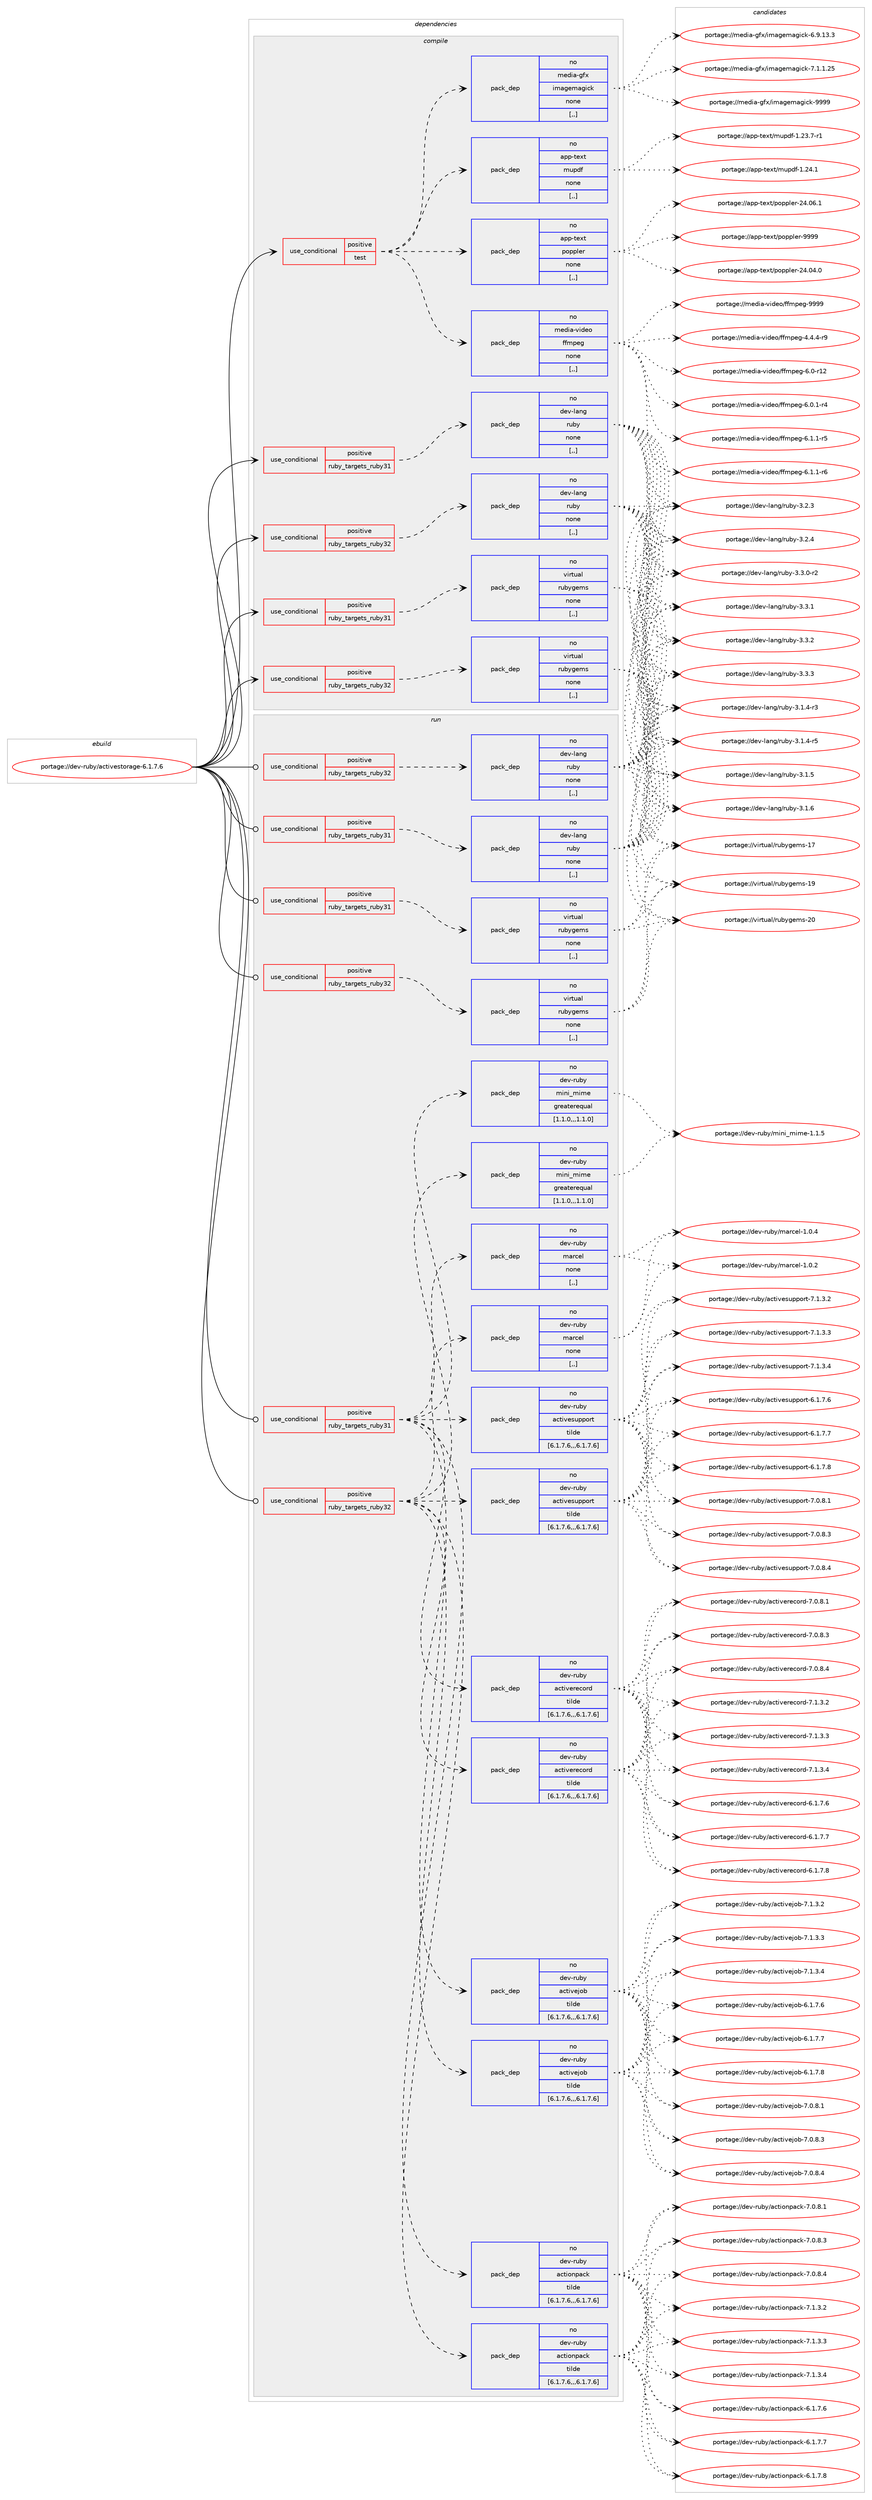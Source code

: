 digraph prolog {

# *************
# Graph options
# *************

newrank=true;
concentrate=true;
compound=true;
graph [rankdir=LR,fontname=Helvetica,fontsize=10,ranksep=1.5];#, ranksep=2.5, nodesep=0.2];
edge  [arrowhead=vee];
node  [fontname=Helvetica,fontsize=10];

# **********
# The ebuild
# **********

subgraph cluster_leftcol {
color=gray;
rank=same;
label=<<i>ebuild</i>>;
id [label="portage://dev-ruby/activestorage-6.1.7.6", color=red, width=4, href="../dev-ruby/activestorage-6.1.7.6.svg"];
}

# ****************
# The dependencies
# ****************

subgraph cluster_midcol {
color=gray;
label=<<i>dependencies</i>>;
subgraph cluster_compile {
fillcolor="#eeeeee";
style=filled;
label=<<i>compile</i>>;
subgraph cond42633 {
dependency171358 [label=<<TABLE BORDER="0" CELLBORDER="1" CELLSPACING="0" CELLPADDING="4"><TR><TD ROWSPAN="3" CELLPADDING="10">use_conditional</TD></TR><TR><TD>positive</TD></TR><TR><TD>ruby_targets_ruby31</TD></TR></TABLE>>, shape=none, color=red];
subgraph pack127477 {
dependency171359 [label=<<TABLE BORDER="0" CELLBORDER="1" CELLSPACING="0" CELLPADDING="4" WIDTH="220"><TR><TD ROWSPAN="6" CELLPADDING="30">pack_dep</TD></TR><TR><TD WIDTH="110">no</TD></TR><TR><TD>dev-lang</TD></TR><TR><TD>ruby</TD></TR><TR><TD>none</TD></TR><TR><TD>[,,]</TD></TR></TABLE>>, shape=none, color=blue];
}
dependency171358:e -> dependency171359:w [weight=20,style="dashed",arrowhead="vee"];
}
id:e -> dependency171358:w [weight=20,style="solid",arrowhead="vee"];
subgraph cond42634 {
dependency171360 [label=<<TABLE BORDER="0" CELLBORDER="1" CELLSPACING="0" CELLPADDING="4"><TR><TD ROWSPAN="3" CELLPADDING="10">use_conditional</TD></TR><TR><TD>positive</TD></TR><TR><TD>ruby_targets_ruby31</TD></TR></TABLE>>, shape=none, color=red];
subgraph pack127478 {
dependency171361 [label=<<TABLE BORDER="0" CELLBORDER="1" CELLSPACING="0" CELLPADDING="4" WIDTH="220"><TR><TD ROWSPAN="6" CELLPADDING="30">pack_dep</TD></TR><TR><TD WIDTH="110">no</TD></TR><TR><TD>virtual</TD></TR><TR><TD>rubygems</TD></TR><TR><TD>none</TD></TR><TR><TD>[,,]</TD></TR></TABLE>>, shape=none, color=blue];
}
dependency171360:e -> dependency171361:w [weight=20,style="dashed",arrowhead="vee"];
}
id:e -> dependency171360:w [weight=20,style="solid",arrowhead="vee"];
subgraph cond42635 {
dependency171362 [label=<<TABLE BORDER="0" CELLBORDER="1" CELLSPACING="0" CELLPADDING="4"><TR><TD ROWSPAN="3" CELLPADDING="10">use_conditional</TD></TR><TR><TD>positive</TD></TR><TR><TD>ruby_targets_ruby32</TD></TR></TABLE>>, shape=none, color=red];
subgraph pack127479 {
dependency171363 [label=<<TABLE BORDER="0" CELLBORDER="1" CELLSPACING="0" CELLPADDING="4" WIDTH="220"><TR><TD ROWSPAN="6" CELLPADDING="30">pack_dep</TD></TR><TR><TD WIDTH="110">no</TD></TR><TR><TD>dev-lang</TD></TR><TR><TD>ruby</TD></TR><TR><TD>none</TD></TR><TR><TD>[,,]</TD></TR></TABLE>>, shape=none, color=blue];
}
dependency171362:e -> dependency171363:w [weight=20,style="dashed",arrowhead="vee"];
}
id:e -> dependency171362:w [weight=20,style="solid",arrowhead="vee"];
subgraph cond42636 {
dependency171364 [label=<<TABLE BORDER="0" CELLBORDER="1" CELLSPACING="0" CELLPADDING="4"><TR><TD ROWSPAN="3" CELLPADDING="10">use_conditional</TD></TR><TR><TD>positive</TD></TR><TR><TD>ruby_targets_ruby32</TD></TR></TABLE>>, shape=none, color=red];
subgraph pack127480 {
dependency171365 [label=<<TABLE BORDER="0" CELLBORDER="1" CELLSPACING="0" CELLPADDING="4" WIDTH="220"><TR><TD ROWSPAN="6" CELLPADDING="30">pack_dep</TD></TR><TR><TD WIDTH="110">no</TD></TR><TR><TD>virtual</TD></TR><TR><TD>rubygems</TD></TR><TR><TD>none</TD></TR><TR><TD>[,,]</TD></TR></TABLE>>, shape=none, color=blue];
}
dependency171364:e -> dependency171365:w [weight=20,style="dashed",arrowhead="vee"];
}
id:e -> dependency171364:w [weight=20,style="solid",arrowhead="vee"];
subgraph cond42637 {
dependency171366 [label=<<TABLE BORDER="0" CELLBORDER="1" CELLSPACING="0" CELLPADDING="4"><TR><TD ROWSPAN="3" CELLPADDING="10">use_conditional</TD></TR><TR><TD>positive</TD></TR><TR><TD>test</TD></TR></TABLE>>, shape=none, color=red];
subgraph pack127481 {
dependency171367 [label=<<TABLE BORDER="0" CELLBORDER="1" CELLSPACING="0" CELLPADDING="4" WIDTH="220"><TR><TD ROWSPAN="6" CELLPADDING="30">pack_dep</TD></TR><TR><TD WIDTH="110">no</TD></TR><TR><TD>app-text</TD></TR><TR><TD>mupdf</TD></TR><TR><TD>none</TD></TR><TR><TD>[,,]</TD></TR></TABLE>>, shape=none, color=blue];
}
dependency171366:e -> dependency171367:w [weight=20,style="dashed",arrowhead="vee"];
subgraph pack127482 {
dependency171368 [label=<<TABLE BORDER="0" CELLBORDER="1" CELLSPACING="0" CELLPADDING="4" WIDTH="220"><TR><TD ROWSPAN="6" CELLPADDING="30">pack_dep</TD></TR><TR><TD WIDTH="110">no</TD></TR><TR><TD>media-gfx</TD></TR><TR><TD>imagemagick</TD></TR><TR><TD>none</TD></TR><TR><TD>[,,]</TD></TR></TABLE>>, shape=none, color=blue];
}
dependency171366:e -> dependency171368:w [weight=20,style="dashed",arrowhead="vee"];
subgraph pack127483 {
dependency171369 [label=<<TABLE BORDER="0" CELLBORDER="1" CELLSPACING="0" CELLPADDING="4" WIDTH="220"><TR><TD ROWSPAN="6" CELLPADDING="30">pack_dep</TD></TR><TR><TD WIDTH="110">no</TD></TR><TR><TD>media-video</TD></TR><TR><TD>ffmpeg</TD></TR><TR><TD>none</TD></TR><TR><TD>[,,]</TD></TR></TABLE>>, shape=none, color=blue];
}
dependency171366:e -> dependency171369:w [weight=20,style="dashed",arrowhead="vee"];
subgraph pack127484 {
dependency171370 [label=<<TABLE BORDER="0" CELLBORDER="1" CELLSPACING="0" CELLPADDING="4" WIDTH="220"><TR><TD ROWSPAN="6" CELLPADDING="30">pack_dep</TD></TR><TR><TD WIDTH="110">no</TD></TR><TR><TD>app-text</TD></TR><TR><TD>poppler</TD></TR><TR><TD>none</TD></TR><TR><TD>[,,]</TD></TR></TABLE>>, shape=none, color=blue];
}
dependency171366:e -> dependency171370:w [weight=20,style="dashed",arrowhead="vee"];
}
id:e -> dependency171366:w [weight=20,style="solid",arrowhead="vee"];
}
subgraph cluster_compileandrun {
fillcolor="#eeeeee";
style=filled;
label=<<i>compile and run</i>>;
}
subgraph cluster_run {
fillcolor="#eeeeee";
style=filled;
label=<<i>run</i>>;
subgraph cond42638 {
dependency171371 [label=<<TABLE BORDER="0" CELLBORDER="1" CELLSPACING="0" CELLPADDING="4"><TR><TD ROWSPAN="3" CELLPADDING="10">use_conditional</TD></TR><TR><TD>positive</TD></TR><TR><TD>ruby_targets_ruby31</TD></TR></TABLE>>, shape=none, color=red];
subgraph pack127485 {
dependency171372 [label=<<TABLE BORDER="0" CELLBORDER="1" CELLSPACING="0" CELLPADDING="4" WIDTH="220"><TR><TD ROWSPAN="6" CELLPADDING="30">pack_dep</TD></TR><TR><TD WIDTH="110">no</TD></TR><TR><TD>dev-lang</TD></TR><TR><TD>ruby</TD></TR><TR><TD>none</TD></TR><TR><TD>[,,]</TD></TR></TABLE>>, shape=none, color=blue];
}
dependency171371:e -> dependency171372:w [weight=20,style="dashed",arrowhead="vee"];
}
id:e -> dependency171371:w [weight=20,style="solid",arrowhead="odot"];
subgraph cond42639 {
dependency171373 [label=<<TABLE BORDER="0" CELLBORDER="1" CELLSPACING="0" CELLPADDING="4"><TR><TD ROWSPAN="3" CELLPADDING="10">use_conditional</TD></TR><TR><TD>positive</TD></TR><TR><TD>ruby_targets_ruby31</TD></TR></TABLE>>, shape=none, color=red];
subgraph pack127486 {
dependency171374 [label=<<TABLE BORDER="0" CELLBORDER="1" CELLSPACING="0" CELLPADDING="4" WIDTH="220"><TR><TD ROWSPAN="6" CELLPADDING="30">pack_dep</TD></TR><TR><TD WIDTH="110">no</TD></TR><TR><TD>dev-ruby</TD></TR><TR><TD>actionpack</TD></TR><TR><TD>tilde</TD></TR><TR><TD>[6.1.7.6,,,6.1.7.6]</TD></TR></TABLE>>, shape=none, color=blue];
}
dependency171373:e -> dependency171374:w [weight=20,style="dashed",arrowhead="vee"];
subgraph pack127487 {
dependency171375 [label=<<TABLE BORDER="0" CELLBORDER="1" CELLSPACING="0" CELLPADDING="4" WIDTH="220"><TR><TD ROWSPAN="6" CELLPADDING="30">pack_dep</TD></TR><TR><TD WIDTH="110">no</TD></TR><TR><TD>dev-ruby</TD></TR><TR><TD>activejob</TD></TR><TR><TD>tilde</TD></TR><TR><TD>[6.1.7.6,,,6.1.7.6]</TD></TR></TABLE>>, shape=none, color=blue];
}
dependency171373:e -> dependency171375:w [weight=20,style="dashed",arrowhead="vee"];
subgraph pack127488 {
dependency171376 [label=<<TABLE BORDER="0" CELLBORDER="1" CELLSPACING="0" CELLPADDING="4" WIDTH="220"><TR><TD ROWSPAN="6" CELLPADDING="30">pack_dep</TD></TR><TR><TD WIDTH="110">no</TD></TR><TR><TD>dev-ruby</TD></TR><TR><TD>activerecord</TD></TR><TR><TD>tilde</TD></TR><TR><TD>[6.1.7.6,,,6.1.7.6]</TD></TR></TABLE>>, shape=none, color=blue];
}
dependency171373:e -> dependency171376:w [weight=20,style="dashed",arrowhead="vee"];
subgraph pack127489 {
dependency171377 [label=<<TABLE BORDER="0" CELLBORDER="1" CELLSPACING="0" CELLPADDING="4" WIDTH="220"><TR><TD ROWSPAN="6" CELLPADDING="30">pack_dep</TD></TR><TR><TD WIDTH="110">no</TD></TR><TR><TD>dev-ruby</TD></TR><TR><TD>activesupport</TD></TR><TR><TD>tilde</TD></TR><TR><TD>[6.1.7.6,,,6.1.7.6]</TD></TR></TABLE>>, shape=none, color=blue];
}
dependency171373:e -> dependency171377:w [weight=20,style="dashed",arrowhead="vee"];
subgraph pack127490 {
dependency171378 [label=<<TABLE BORDER="0" CELLBORDER="1" CELLSPACING="0" CELLPADDING="4" WIDTH="220"><TR><TD ROWSPAN="6" CELLPADDING="30">pack_dep</TD></TR><TR><TD WIDTH="110">no</TD></TR><TR><TD>dev-ruby</TD></TR><TR><TD>marcel</TD></TR><TR><TD>none</TD></TR><TR><TD>[,,]</TD></TR></TABLE>>, shape=none, color=blue];
}
dependency171373:e -> dependency171378:w [weight=20,style="dashed",arrowhead="vee"];
subgraph pack127491 {
dependency171379 [label=<<TABLE BORDER="0" CELLBORDER="1" CELLSPACING="0" CELLPADDING="4" WIDTH="220"><TR><TD ROWSPAN="6" CELLPADDING="30">pack_dep</TD></TR><TR><TD WIDTH="110">no</TD></TR><TR><TD>dev-ruby</TD></TR><TR><TD>mini_mime</TD></TR><TR><TD>greaterequal</TD></TR><TR><TD>[1.1.0,,,1.1.0]</TD></TR></TABLE>>, shape=none, color=blue];
}
dependency171373:e -> dependency171379:w [weight=20,style="dashed",arrowhead="vee"];
}
id:e -> dependency171373:w [weight=20,style="solid",arrowhead="odot"];
subgraph cond42640 {
dependency171380 [label=<<TABLE BORDER="0" CELLBORDER="1" CELLSPACING="0" CELLPADDING="4"><TR><TD ROWSPAN="3" CELLPADDING="10">use_conditional</TD></TR><TR><TD>positive</TD></TR><TR><TD>ruby_targets_ruby31</TD></TR></TABLE>>, shape=none, color=red];
subgraph pack127492 {
dependency171381 [label=<<TABLE BORDER="0" CELLBORDER="1" CELLSPACING="0" CELLPADDING="4" WIDTH="220"><TR><TD ROWSPAN="6" CELLPADDING="30">pack_dep</TD></TR><TR><TD WIDTH="110">no</TD></TR><TR><TD>virtual</TD></TR><TR><TD>rubygems</TD></TR><TR><TD>none</TD></TR><TR><TD>[,,]</TD></TR></TABLE>>, shape=none, color=blue];
}
dependency171380:e -> dependency171381:w [weight=20,style="dashed",arrowhead="vee"];
}
id:e -> dependency171380:w [weight=20,style="solid",arrowhead="odot"];
subgraph cond42641 {
dependency171382 [label=<<TABLE BORDER="0" CELLBORDER="1" CELLSPACING="0" CELLPADDING="4"><TR><TD ROWSPAN="3" CELLPADDING="10">use_conditional</TD></TR><TR><TD>positive</TD></TR><TR><TD>ruby_targets_ruby32</TD></TR></TABLE>>, shape=none, color=red];
subgraph pack127493 {
dependency171383 [label=<<TABLE BORDER="0" CELLBORDER="1" CELLSPACING="0" CELLPADDING="4" WIDTH="220"><TR><TD ROWSPAN="6" CELLPADDING="30">pack_dep</TD></TR><TR><TD WIDTH="110">no</TD></TR><TR><TD>dev-lang</TD></TR><TR><TD>ruby</TD></TR><TR><TD>none</TD></TR><TR><TD>[,,]</TD></TR></TABLE>>, shape=none, color=blue];
}
dependency171382:e -> dependency171383:w [weight=20,style="dashed",arrowhead="vee"];
}
id:e -> dependency171382:w [weight=20,style="solid",arrowhead="odot"];
subgraph cond42642 {
dependency171384 [label=<<TABLE BORDER="0" CELLBORDER="1" CELLSPACING="0" CELLPADDING="4"><TR><TD ROWSPAN="3" CELLPADDING="10">use_conditional</TD></TR><TR><TD>positive</TD></TR><TR><TD>ruby_targets_ruby32</TD></TR></TABLE>>, shape=none, color=red];
subgraph pack127494 {
dependency171385 [label=<<TABLE BORDER="0" CELLBORDER="1" CELLSPACING="0" CELLPADDING="4" WIDTH="220"><TR><TD ROWSPAN="6" CELLPADDING="30">pack_dep</TD></TR><TR><TD WIDTH="110">no</TD></TR><TR><TD>dev-ruby</TD></TR><TR><TD>actionpack</TD></TR><TR><TD>tilde</TD></TR><TR><TD>[6.1.7.6,,,6.1.7.6]</TD></TR></TABLE>>, shape=none, color=blue];
}
dependency171384:e -> dependency171385:w [weight=20,style="dashed",arrowhead="vee"];
subgraph pack127495 {
dependency171386 [label=<<TABLE BORDER="0" CELLBORDER="1" CELLSPACING="0" CELLPADDING="4" WIDTH="220"><TR><TD ROWSPAN="6" CELLPADDING="30">pack_dep</TD></TR><TR><TD WIDTH="110">no</TD></TR><TR><TD>dev-ruby</TD></TR><TR><TD>activejob</TD></TR><TR><TD>tilde</TD></TR><TR><TD>[6.1.7.6,,,6.1.7.6]</TD></TR></TABLE>>, shape=none, color=blue];
}
dependency171384:e -> dependency171386:w [weight=20,style="dashed",arrowhead="vee"];
subgraph pack127496 {
dependency171387 [label=<<TABLE BORDER="0" CELLBORDER="1" CELLSPACING="0" CELLPADDING="4" WIDTH="220"><TR><TD ROWSPAN="6" CELLPADDING="30">pack_dep</TD></TR><TR><TD WIDTH="110">no</TD></TR><TR><TD>dev-ruby</TD></TR><TR><TD>activerecord</TD></TR><TR><TD>tilde</TD></TR><TR><TD>[6.1.7.6,,,6.1.7.6]</TD></TR></TABLE>>, shape=none, color=blue];
}
dependency171384:e -> dependency171387:w [weight=20,style="dashed",arrowhead="vee"];
subgraph pack127497 {
dependency171388 [label=<<TABLE BORDER="0" CELLBORDER="1" CELLSPACING="0" CELLPADDING="4" WIDTH="220"><TR><TD ROWSPAN="6" CELLPADDING="30">pack_dep</TD></TR><TR><TD WIDTH="110">no</TD></TR><TR><TD>dev-ruby</TD></TR><TR><TD>activesupport</TD></TR><TR><TD>tilde</TD></TR><TR><TD>[6.1.7.6,,,6.1.7.6]</TD></TR></TABLE>>, shape=none, color=blue];
}
dependency171384:e -> dependency171388:w [weight=20,style="dashed",arrowhead="vee"];
subgraph pack127498 {
dependency171389 [label=<<TABLE BORDER="0" CELLBORDER="1" CELLSPACING="0" CELLPADDING="4" WIDTH="220"><TR><TD ROWSPAN="6" CELLPADDING="30">pack_dep</TD></TR><TR><TD WIDTH="110">no</TD></TR><TR><TD>dev-ruby</TD></TR><TR><TD>marcel</TD></TR><TR><TD>none</TD></TR><TR><TD>[,,]</TD></TR></TABLE>>, shape=none, color=blue];
}
dependency171384:e -> dependency171389:w [weight=20,style="dashed",arrowhead="vee"];
subgraph pack127499 {
dependency171390 [label=<<TABLE BORDER="0" CELLBORDER="1" CELLSPACING="0" CELLPADDING="4" WIDTH="220"><TR><TD ROWSPAN="6" CELLPADDING="30">pack_dep</TD></TR><TR><TD WIDTH="110">no</TD></TR><TR><TD>dev-ruby</TD></TR><TR><TD>mini_mime</TD></TR><TR><TD>greaterequal</TD></TR><TR><TD>[1.1.0,,,1.1.0]</TD></TR></TABLE>>, shape=none, color=blue];
}
dependency171384:e -> dependency171390:w [weight=20,style="dashed",arrowhead="vee"];
}
id:e -> dependency171384:w [weight=20,style="solid",arrowhead="odot"];
subgraph cond42643 {
dependency171391 [label=<<TABLE BORDER="0" CELLBORDER="1" CELLSPACING="0" CELLPADDING="4"><TR><TD ROWSPAN="3" CELLPADDING="10">use_conditional</TD></TR><TR><TD>positive</TD></TR><TR><TD>ruby_targets_ruby32</TD></TR></TABLE>>, shape=none, color=red];
subgraph pack127500 {
dependency171392 [label=<<TABLE BORDER="0" CELLBORDER="1" CELLSPACING="0" CELLPADDING="4" WIDTH="220"><TR><TD ROWSPAN="6" CELLPADDING="30">pack_dep</TD></TR><TR><TD WIDTH="110">no</TD></TR><TR><TD>virtual</TD></TR><TR><TD>rubygems</TD></TR><TR><TD>none</TD></TR><TR><TD>[,,]</TD></TR></TABLE>>, shape=none, color=blue];
}
dependency171391:e -> dependency171392:w [weight=20,style="dashed",arrowhead="vee"];
}
id:e -> dependency171391:w [weight=20,style="solid",arrowhead="odot"];
}
}

# **************
# The candidates
# **************

subgraph cluster_choices {
rank=same;
color=gray;
label=<<i>candidates</i>>;

subgraph choice127477 {
color=black;
nodesep=1;
choice100101118451089711010347114117981214551464946524511451 [label="portage://dev-lang/ruby-3.1.4-r3", color=red, width=4,href="../dev-lang/ruby-3.1.4-r3.svg"];
choice100101118451089711010347114117981214551464946524511453 [label="portage://dev-lang/ruby-3.1.4-r5", color=red, width=4,href="../dev-lang/ruby-3.1.4-r5.svg"];
choice10010111845108971101034711411798121455146494653 [label="portage://dev-lang/ruby-3.1.5", color=red, width=4,href="../dev-lang/ruby-3.1.5.svg"];
choice10010111845108971101034711411798121455146494654 [label="portage://dev-lang/ruby-3.1.6", color=red, width=4,href="../dev-lang/ruby-3.1.6.svg"];
choice10010111845108971101034711411798121455146504651 [label="portage://dev-lang/ruby-3.2.3", color=red, width=4,href="../dev-lang/ruby-3.2.3.svg"];
choice10010111845108971101034711411798121455146504652 [label="portage://dev-lang/ruby-3.2.4", color=red, width=4,href="../dev-lang/ruby-3.2.4.svg"];
choice100101118451089711010347114117981214551465146484511450 [label="portage://dev-lang/ruby-3.3.0-r2", color=red, width=4,href="../dev-lang/ruby-3.3.0-r2.svg"];
choice10010111845108971101034711411798121455146514649 [label="portage://dev-lang/ruby-3.3.1", color=red, width=4,href="../dev-lang/ruby-3.3.1.svg"];
choice10010111845108971101034711411798121455146514650 [label="portage://dev-lang/ruby-3.3.2", color=red, width=4,href="../dev-lang/ruby-3.3.2.svg"];
choice10010111845108971101034711411798121455146514651 [label="portage://dev-lang/ruby-3.3.3", color=red, width=4,href="../dev-lang/ruby-3.3.3.svg"];
dependency171359:e -> choice100101118451089711010347114117981214551464946524511451:w [style=dotted,weight="100"];
dependency171359:e -> choice100101118451089711010347114117981214551464946524511453:w [style=dotted,weight="100"];
dependency171359:e -> choice10010111845108971101034711411798121455146494653:w [style=dotted,weight="100"];
dependency171359:e -> choice10010111845108971101034711411798121455146494654:w [style=dotted,weight="100"];
dependency171359:e -> choice10010111845108971101034711411798121455146504651:w [style=dotted,weight="100"];
dependency171359:e -> choice10010111845108971101034711411798121455146504652:w [style=dotted,weight="100"];
dependency171359:e -> choice100101118451089711010347114117981214551465146484511450:w [style=dotted,weight="100"];
dependency171359:e -> choice10010111845108971101034711411798121455146514649:w [style=dotted,weight="100"];
dependency171359:e -> choice10010111845108971101034711411798121455146514650:w [style=dotted,weight="100"];
dependency171359:e -> choice10010111845108971101034711411798121455146514651:w [style=dotted,weight="100"];
}
subgraph choice127478 {
color=black;
nodesep=1;
choice118105114116117971084711411798121103101109115454955 [label="portage://virtual/rubygems-17", color=red, width=4,href="../virtual/rubygems-17.svg"];
choice118105114116117971084711411798121103101109115454957 [label="portage://virtual/rubygems-19", color=red, width=4,href="../virtual/rubygems-19.svg"];
choice118105114116117971084711411798121103101109115455048 [label="portage://virtual/rubygems-20", color=red, width=4,href="../virtual/rubygems-20.svg"];
dependency171361:e -> choice118105114116117971084711411798121103101109115454955:w [style=dotted,weight="100"];
dependency171361:e -> choice118105114116117971084711411798121103101109115454957:w [style=dotted,weight="100"];
dependency171361:e -> choice118105114116117971084711411798121103101109115455048:w [style=dotted,weight="100"];
}
subgraph choice127479 {
color=black;
nodesep=1;
choice100101118451089711010347114117981214551464946524511451 [label="portage://dev-lang/ruby-3.1.4-r3", color=red, width=4,href="../dev-lang/ruby-3.1.4-r3.svg"];
choice100101118451089711010347114117981214551464946524511453 [label="portage://dev-lang/ruby-3.1.4-r5", color=red, width=4,href="../dev-lang/ruby-3.1.4-r5.svg"];
choice10010111845108971101034711411798121455146494653 [label="portage://dev-lang/ruby-3.1.5", color=red, width=4,href="../dev-lang/ruby-3.1.5.svg"];
choice10010111845108971101034711411798121455146494654 [label="portage://dev-lang/ruby-3.1.6", color=red, width=4,href="../dev-lang/ruby-3.1.6.svg"];
choice10010111845108971101034711411798121455146504651 [label="portage://dev-lang/ruby-3.2.3", color=red, width=4,href="../dev-lang/ruby-3.2.3.svg"];
choice10010111845108971101034711411798121455146504652 [label="portage://dev-lang/ruby-3.2.4", color=red, width=4,href="../dev-lang/ruby-3.2.4.svg"];
choice100101118451089711010347114117981214551465146484511450 [label="portage://dev-lang/ruby-3.3.0-r2", color=red, width=4,href="../dev-lang/ruby-3.3.0-r2.svg"];
choice10010111845108971101034711411798121455146514649 [label="portage://dev-lang/ruby-3.3.1", color=red, width=4,href="../dev-lang/ruby-3.3.1.svg"];
choice10010111845108971101034711411798121455146514650 [label="portage://dev-lang/ruby-3.3.2", color=red, width=4,href="../dev-lang/ruby-3.3.2.svg"];
choice10010111845108971101034711411798121455146514651 [label="portage://dev-lang/ruby-3.3.3", color=red, width=4,href="../dev-lang/ruby-3.3.3.svg"];
dependency171363:e -> choice100101118451089711010347114117981214551464946524511451:w [style=dotted,weight="100"];
dependency171363:e -> choice100101118451089711010347114117981214551464946524511453:w [style=dotted,weight="100"];
dependency171363:e -> choice10010111845108971101034711411798121455146494653:w [style=dotted,weight="100"];
dependency171363:e -> choice10010111845108971101034711411798121455146494654:w [style=dotted,weight="100"];
dependency171363:e -> choice10010111845108971101034711411798121455146504651:w [style=dotted,weight="100"];
dependency171363:e -> choice10010111845108971101034711411798121455146504652:w [style=dotted,weight="100"];
dependency171363:e -> choice100101118451089711010347114117981214551465146484511450:w [style=dotted,weight="100"];
dependency171363:e -> choice10010111845108971101034711411798121455146514649:w [style=dotted,weight="100"];
dependency171363:e -> choice10010111845108971101034711411798121455146514650:w [style=dotted,weight="100"];
dependency171363:e -> choice10010111845108971101034711411798121455146514651:w [style=dotted,weight="100"];
}
subgraph choice127480 {
color=black;
nodesep=1;
choice118105114116117971084711411798121103101109115454955 [label="portage://virtual/rubygems-17", color=red, width=4,href="../virtual/rubygems-17.svg"];
choice118105114116117971084711411798121103101109115454957 [label="portage://virtual/rubygems-19", color=red, width=4,href="../virtual/rubygems-19.svg"];
choice118105114116117971084711411798121103101109115455048 [label="portage://virtual/rubygems-20", color=red, width=4,href="../virtual/rubygems-20.svg"];
dependency171365:e -> choice118105114116117971084711411798121103101109115454955:w [style=dotted,weight="100"];
dependency171365:e -> choice118105114116117971084711411798121103101109115454957:w [style=dotted,weight="100"];
dependency171365:e -> choice118105114116117971084711411798121103101109115455048:w [style=dotted,weight="100"];
}
subgraph choice127481 {
color=black;
nodesep=1;
choice971121124511610112011647109117112100102454946505146554511449 [label="portage://app-text/mupdf-1.23.7-r1", color=red, width=4,href="../app-text/mupdf-1.23.7-r1.svg"];
choice97112112451161011201164710911711210010245494650524649 [label="portage://app-text/mupdf-1.24.1", color=red, width=4,href="../app-text/mupdf-1.24.1.svg"];
dependency171367:e -> choice971121124511610112011647109117112100102454946505146554511449:w [style=dotted,weight="100"];
dependency171367:e -> choice97112112451161011201164710911711210010245494650524649:w [style=dotted,weight="100"];
}
subgraph choice127482 {
color=black;
nodesep=1;
choice109101100105974510310212047105109971031011099710310599107455446574649514651 [label="portage://media-gfx/imagemagick-6.9.13.3", color=red, width=4,href="../media-gfx/imagemagick-6.9.13.3.svg"];
choice109101100105974510310212047105109971031011099710310599107455546494649465053 [label="portage://media-gfx/imagemagick-7.1.1.25", color=red, width=4,href="../media-gfx/imagemagick-7.1.1.25.svg"];
choice1091011001059745103102120471051099710310110997103105991074557575757 [label="portage://media-gfx/imagemagick-9999", color=red, width=4,href="../media-gfx/imagemagick-9999.svg"];
dependency171368:e -> choice109101100105974510310212047105109971031011099710310599107455446574649514651:w [style=dotted,weight="100"];
dependency171368:e -> choice109101100105974510310212047105109971031011099710310599107455546494649465053:w [style=dotted,weight="100"];
dependency171368:e -> choice1091011001059745103102120471051099710310110997103105991074557575757:w [style=dotted,weight="100"];
}
subgraph choice127483 {
color=black;
nodesep=1;
choice1091011001059745118105100101111471021021091121011034552465246524511457 [label="portage://media-video/ffmpeg-4.4.4-r9", color=red, width=4,href="../media-video/ffmpeg-4.4.4-r9.svg"];
choice10910110010597451181051001011114710210210911210110345544648451144950 [label="portage://media-video/ffmpeg-6.0-r12", color=red, width=4,href="../media-video/ffmpeg-6.0-r12.svg"];
choice1091011001059745118105100101111471021021091121011034554464846494511452 [label="portage://media-video/ffmpeg-6.0.1-r4", color=red, width=4,href="../media-video/ffmpeg-6.0.1-r4.svg"];
choice1091011001059745118105100101111471021021091121011034554464946494511453 [label="portage://media-video/ffmpeg-6.1.1-r5", color=red, width=4,href="../media-video/ffmpeg-6.1.1-r5.svg"];
choice1091011001059745118105100101111471021021091121011034554464946494511454 [label="portage://media-video/ffmpeg-6.1.1-r6", color=red, width=4,href="../media-video/ffmpeg-6.1.1-r6.svg"];
choice1091011001059745118105100101111471021021091121011034557575757 [label="portage://media-video/ffmpeg-9999", color=red, width=4,href="../media-video/ffmpeg-9999.svg"];
dependency171369:e -> choice1091011001059745118105100101111471021021091121011034552465246524511457:w [style=dotted,weight="100"];
dependency171369:e -> choice10910110010597451181051001011114710210210911210110345544648451144950:w [style=dotted,weight="100"];
dependency171369:e -> choice1091011001059745118105100101111471021021091121011034554464846494511452:w [style=dotted,weight="100"];
dependency171369:e -> choice1091011001059745118105100101111471021021091121011034554464946494511453:w [style=dotted,weight="100"];
dependency171369:e -> choice1091011001059745118105100101111471021021091121011034554464946494511454:w [style=dotted,weight="100"];
dependency171369:e -> choice1091011001059745118105100101111471021021091121011034557575757:w [style=dotted,weight="100"];
}
subgraph choice127484 {
color=black;
nodesep=1;
choice9711211245116101120116471121111121121081011144550524648524648 [label="portage://app-text/poppler-24.04.0", color=red, width=4,href="../app-text/poppler-24.04.0.svg"];
choice9711211245116101120116471121111121121081011144550524648544649 [label="portage://app-text/poppler-24.06.1", color=red, width=4,href="../app-text/poppler-24.06.1.svg"];
choice9711211245116101120116471121111121121081011144557575757 [label="portage://app-text/poppler-9999", color=red, width=4,href="../app-text/poppler-9999.svg"];
dependency171370:e -> choice9711211245116101120116471121111121121081011144550524648524648:w [style=dotted,weight="100"];
dependency171370:e -> choice9711211245116101120116471121111121121081011144550524648544649:w [style=dotted,weight="100"];
dependency171370:e -> choice9711211245116101120116471121111121121081011144557575757:w [style=dotted,weight="100"];
}
subgraph choice127485 {
color=black;
nodesep=1;
choice100101118451089711010347114117981214551464946524511451 [label="portage://dev-lang/ruby-3.1.4-r3", color=red, width=4,href="../dev-lang/ruby-3.1.4-r3.svg"];
choice100101118451089711010347114117981214551464946524511453 [label="portage://dev-lang/ruby-3.1.4-r5", color=red, width=4,href="../dev-lang/ruby-3.1.4-r5.svg"];
choice10010111845108971101034711411798121455146494653 [label="portage://dev-lang/ruby-3.1.5", color=red, width=4,href="../dev-lang/ruby-3.1.5.svg"];
choice10010111845108971101034711411798121455146494654 [label="portage://dev-lang/ruby-3.1.6", color=red, width=4,href="../dev-lang/ruby-3.1.6.svg"];
choice10010111845108971101034711411798121455146504651 [label="portage://dev-lang/ruby-3.2.3", color=red, width=4,href="../dev-lang/ruby-3.2.3.svg"];
choice10010111845108971101034711411798121455146504652 [label="portage://dev-lang/ruby-3.2.4", color=red, width=4,href="../dev-lang/ruby-3.2.4.svg"];
choice100101118451089711010347114117981214551465146484511450 [label="portage://dev-lang/ruby-3.3.0-r2", color=red, width=4,href="../dev-lang/ruby-3.3.0-r2.svg"];
choice10010111845108971101034711411798121455146514649 [label="portage://dev-lang/ruby-3.3.1", color=red, width=4,href="../dev-lang/ruby-3.3.1.svg"];
choice10010111845108971101034711411798121455146514650 [label="portage://dev-lang/ruby-3.3.2", color=red, width=4,href="../dev-lang/ruby-3.3.2.svg"];
choice10010111845108971101034711411798121455146514651 [label="portage://dev-lang/ruby-3.3.3", color=red, width=4,href="../dev-lang/ruby-3.3.3.svg"];
dependency171372:e -> choice100101118451089711010347114117981214551464946524511451:w [style=dotted,weight="100"];
dependency171372:e -> choice100101118451089711010347114117981214551464946524511453:w [style=dotted,weight="100"];
dependency171372:e -> choice10010111845108971101034711411798121455146494653:w [style=dotted,weight="100"];
dependency171372:e -> choice10010111845108971101034711411798121455146494654:w [style=dotted,weight="100"];
dependency171372:e -> choice10010111845108971101034711411798121455146504651:w [style=dotted,weight="100"];
dependency171372:e -> choice10010111845108971101034711411798121455146504652:w [style=dotted,weight="100"];
dependency171372:e -> choice100101118451089711010347114117981214551465146484511450:w [style=dotted,weight="100"];
dependency171372:e -> choice10010111845108971101034711411798121455146514649:w [style=dotted,weight="100"];
dependency171372:e -> choice10010111845108971101034711411798121455146514650:w [style=dotted,weight="100"];
dependency171372:e -> choice10010111845108971101034711411798121455146514651:w [style=dotted,weight="100"];
}
subgraph choice127486 {
color=black;
nodesep=1;
choice100101118451141179812147979911610511111011297991074554464946554654 [label="portage://dev-ruby/actionpack-6.1.7.6", color=red, width=4,href="../dev-ruby/actionpack-6.1.7.6.svg"];
choice100101118451141179812147979911610511111011297991074554464946554655 [label="portage://dev-ruby/actionpack-6.1.7.7", color=red, width=4,href="../dev-ruby/actionpack-6.1.7.7.svg"];
choice100101118451141179812147979911610511111011297991074554464946554656 [label="portage://dev-ruby/actionpack-6.1.7.8", color=red, width=4,href="../dev-ruby/actionpack-6.1.7.8.svg"];
choice100101118451141179812147979911610511111011297991074555464846564649 [label="portage://dev-ruby/actionpack-7.0.8.1", color=red, width=4,href="../dev-ruby/actionpack-7.0.8.1.svg"];
choice100101118451141179812147979911610511111011297991074555464846564651 [label="portage://dev-ruby/actionpack-7.0.8.3", color=red, width=4,href="../dev-ruby/actionpack-7.0.8.3.svg"];
choice100101118451141179812147979911610511111011297991074555464846564652 [label="portage://dev-ruby/actionpack-7.0.8.4", color=red, width=4,href="../dev-ruby/actionpack-7.0.8.4.svg"];
choice100101118451141179812147979911610511111011297991074555464946514650 [label="portage://dev-ruby/actionpack-7.1.3.2", color=red, width=4,href="../dev-ruby/actionpack-7.1.3.2.svg"];
choice100101118451141179812147979911610511111011297991074555464946514651 [label="portage://dev-ruby/actionpack-7.1.3.3", color=red, width=4,href="../dev-ruby/actionpack-7.1.3.3.svg"];
choice100101118451141179812147979911610511111011297991074555464946514652 [label="portage://dev-ruby/actionpack-7.1.3.4", color=red, width=4,href="../dev-ruby/actionpack-7.1.3.4.svg"];
dependency171374:e -> choice100101118451141179812147979911610511111011297991074554464946554654:w [style=dotted,weight="100"];
dependency171374:e -> choice100101118451141179812147979911610511111011297991074554464946554655:w [style=dotted,weight="100"];
dependency171374:e -> choice100101118451141179812147979911610511111011297991074554464946554656:w [style=dotted,weight="100"];
dependency171374:e -> choice100101118451141179812147979911610511111011297991074555464846564649:w [style=dotted,weight="100"];
dependency171374:e -> choice100101118451141179812147979911610511111011297991074555464846564651:w [style=dotted,weight="100"];
dependency171374:e -> choice100101118451141179812147979911610511111011297991074555464846564652:w [style=dotted,weight="100"];
dependency171374:e -> choice100101118451141179812147979911610511111011297991074555464946514650:w [style=dotted,weight="100"];
dependency171374:e -> choice100101118451141179812147979911610511111011297991074555464946514651:w [style=dotted,weight="100"];
dependency171374:e -> choice100101118451141179812147979911610511111011297991074555464946514652:w [style=dotted,weight="100"];
}
subgraph choice127487 {
color=black;
nodesep=1;
choice1001011184511411798121479799116105118101106111984554464946554654 [label="portage://dev-ruby/activejob-6.1.7.6", color=red, width=4,href="../dev-ruby/activejob-6.1.7.6.svg"];
choice1001011184511411798121479799116105118101106111984554464946554655 [label="portage://dev-ruby/activejob-6.1.7.7", color=red, width=4,href="../dev-ruby/activejob-6.1.7.7.svg"];
choice1001011184511411798121479799116105118101106111984554464946554656 [label="portage://dev-ruby/activejob-6.1.7.8", color=red, width=4,href="../dev-ruby/activejob-6.1.7.8.svg"];
choice1001011184511411798121479799116105118101106111984555464846564649 [label="portage://dev-ruby/activejob-7.0.8.1", color=red, width=4,href="../dev-ruby/activejob-7.0.8.1.svg"];
choice1001011184511411798121479799116105118101106111984555464846564651 [label="portage://dev-ruby/activejob-7.0.8.3", color=red, width=4,href="../dev-ruby/activejob-7.0.8.3.svg"];
choice1001011184511411798121479799116105118101106111984555464846564652 [label="portage://dev-ruby/activejob-7.0.8.4", color=red, width=4,href="../dev-ruby/activejob-7.0.8.4.svg"];
choice1001011184511411798121479799116105118101106111984555464946514650 [label="portage://dev-ruby/activejob-7.1.3.2", color=red, width=4,href="../dev-ruby/activejob-7.1.3.2.svg"];
choice1001011184511411798121479799116105118101106111984555464946514651 [label="portage://dev-ruby/activejob-7.1.3.3", color=red, width=4,href="../dev-ruby/activejob-7.1.3.3.svg"];
choice1001011184511411798121479799116105118101106111984555464946514652 [label="portage://dev-ruby/activejob-7.1.3.4", color=red, width=4,href="../dev-ruby/activejob-7.1.3.4.svg"];
dependency171375:e -> choice1001011184511411798121479799116105118101106111984554464946554654:w [style=dotted,weight="100"];
dependency171375:e -> choice1001011184511411798121479799116105118101106111984554464946554655:w [style=dotted,weight="100"];
dependency171375:e -> choice1001011184511411798121479799116105118101106111984554464946554656:w [style=dotted,weight="100"];
dependency171375:e -> choice1001011184511411798121479799116105118101106111984555464846564649:w [style=dotted,weight="100"];
dependency171375:e -> choice1001011184511411798121479799116105118101106111984555464846564651:w [style=dotted,weight="100"];
dependency171375:e -> choice1001011184511411798121479799116105118101106111984555464846564652:w [style=dotted,weight="100"];
dependency171375:e -> choice1001011184511411798121479799116105118101106111984555464946514650:w [style=dotted,weight="100"];
dependency171375:e -> choice1001011184511411798121479799116105118101106111984555464946514651:w [style=dotted,weight="100"];
dependency171375:e -> choice1001011184511411798121479799116105118101106111984555464946514652:w [style=dotted,weight="100"];
}
subgraph choice127488 {
color=black;
nodesep=1;
choice1001011184511411798121479799116105118101114101991111141004554464946554654 [label="portage://dev-ruby/activerecord-6.1.7.6", color=red, width=4,href="../dev-ruby/activerecord-6.1.7.6.svg"];
choice1001011184511411798121479799116105118101114101991111141004554464946554655 [label="portage://dev-ruby/activerecord-6.1.7.7", color=red, width=4,href="../dev-ruby/activerecord-6.1.7.7.svg"];
choice1001011184511411798121479799116105118101114101991111141004554464946554656 [label="portage://dev-ruby/activerecord-6.1.7.8", color=red, width=4,href="../dev-ruby/activerecord-6.1.7.8.svg"];
choice1001011184511411798121479799116105118101114101991111141004555464846564649 [label="portage://dev-ruby/activerecord-7.0.8.1", color=red, width=4,href="../dev-ruby/activerecord-7.0.8.1.svg"];
choice1001011184511411798121479799116105118101114101991111141004555464846564651 [label="portage://dev-ruby/activerecord-7.0.8.3", color=red, width=4,href="../dev-ruby/activerecord-7.0.8.3.svg"];
choice1001011184511411798121479799116105118101114101991111141004555464846564652 [label="portage://dev-ruby/activerecord-7.0.8.4", color=red, width=4,href="../dev-ruby/activerecord-7.0.8.4.svg"];
choice1001011184511411798121479799116105118101114101991111141004555464946514650 [label="portage://dev-ruby/activerecord-7.1.3.2", color=red, width=4,href="../dev-ruby/activerecord-7.1.3.2.svg"];
choice1001011184511411798121479799116105118101114101991111141004555464946514651 [label="portage://dev-ruby/activerecord-7.1.3.3", color=red, width=4,href="../dev-ruby/activerecord-7.1.3.3.svg"];
choice1001011184511411798121479799116105118101114101991111141004555464946514652 [label="portage://dev-ruby/activerecord-7.1.3.4", color=red, width=4,href="../dev-ruby/activerecord-7.1.3.4.svg"];
dependency171376:e -> choice1001011184511411798121479799116105118101114101991111141004554464946554654:w [style=dotted,weight="100"];
dependency171376:e -> choice1001011184511411798121479799116105118101114101991111141004554464946554655:w [style=dotted,weight="100"];
dependency171376:e -> choice1001011184511411798121479799116105118101114101991111141004554464946554656:w [style=dotted,weight="100"];
dependency171376:e -> choice1001011184511411798121479799116105118101114101991111141004555464846564649:w [style=dotted,weight="100"];
dependency171376:e -> choice1001011184511411798121479799116105118101114101991111141004555464846564651:w [style=dotted,weight="100"];
dependency171376:e -> choice1001011184511411798121479799116105118101114101991111141004555464846564652:w [style=dotted,weight="100"];
dependency171376:e -> choice1001011184511411798121479799116105118101114101991111141004555464946514650:w [style=dotted,weight="100"];
dependency171376:e -> choice1001011184511411798121479799116105118101114101991111141004555464946514651:w [style=dotted,weight="100"];
dependency171376:e -> choice1001011184511411798121479799116105118101114101991111141004555464946514652:w [style=dotted,weight="100"];
}
subgraph choice127489 {
color=black;
nodesep=1;
choice10010111845114117981214797991161051181011151171121121111141164554464946554654 [label="portage://dev-ruby/activesupport-6.1.7.6", color=red, width=4,href="../dev-ruby/activesupport-6.1.7.6.svg"];
choice10010111845114117981214797991161051181011151171121121111141164554464946554655 [label="portage://dev-ruby/activesupport-6.1.7.7", color=red, width=4,href="../dev-ruby/activesupport-6.1.7.7.svg"];
choice10010111845114117981214797991161051181011151171121121111141164554464946554656 [label="portage://dev-ruby/activesupport-6.1.7.8", color=red, width=4,href="../dev-ruby/activesupport-6.1.7.8.svg"];
choice10010111845114117981214797991161051181011151171121121111141164555464846564649 [label="portage://dev-ruby/activesupport-7.0.8.1", color=red, width=4,href="../dev-ruby/activesupport-7.0.8.1.svg"];
choice10010111845114117981214797991161051181011151171121121111141164555464846564651 [label="portage://dev-ruby/activesupport-7.0.8.3", color=red, width=4,href="../dev-ruby/activesupport-7.0.8.3.svg"];
choice10010111845114117981214797991161051181011151171121121111141164555464846564652 [label="portage://dev-ruby/activesupport-7.0.8.4", color=red, width=4,href="../dev-ruby/activesupport-7.0.8.4.svg"];
choice10010111845114117981214797991161051181011151171121121111141164555464946514650 [label="portage://dev-ruby/activesupport-7.1.3.2", color=red, width=4,href="../dev-ruby/activesupport-7.1.3.2.svg"];
choice10010111845114117981214797991161051181011151171121121111141164555464946514651 [label="portage://dev-ruby/activesupport-7.1.3.3", color=red, width=4,href="../dev-ruby/activesupport-7.1.3.3.svg"];
choice10010111845114117981214797991161051181011151171121121111141164555464946514652 [label="portage://dev-ruby/activesupport-7.1.3.4", color=red, width=4,href="../dev-ruby/activesupport-7.1.3.4.svg"];
dependency171377:e -> choice10010111845114117981214797991161051181011151171121121111141164554464946554654:w [style=dotted,weight="100"];
dependency171377:e -> choice10010111845114117981214797991161051181011151171121121111141164554464946554655:w [style=dotted,weight="100"];
dependency171377:e -> choice10010111845114117981214797991161051181011151171121121111141164554464946554656:w [style=dotted,weight="100"];
dependency171377:e -> choice10010111845114117981214797991161051181011151171121121111141164555464846564649:w [style=dotted,weight="100"];
dependency171377:e -> choice10010111845114117981214797991161051181011151171121121111141164555464846564651:w [style=dotted,weight="100"];
dependency171377:e -> choice10010111845114117981214797991161051181011151171121121111141164555464846564652:w [style=dotted,weight="100"];
dependency171377:e -> choice10010111845114117981214797991161051181011151171121121111141164555464946514650:w [style=dotted,weight="100"];
dependency171377:e -> choice10010111845114117981214797991161051181011151171121121111141164555464946514651:w [style=dotted,weight="100"];
dependency171377:e -> choice10010111845114117981214797991161051181011151171121121111141164555464946514652:w [style=dotted,weight="100"];
}
subgraph choice127490 {
color=black;
nodesep=1;
choice1001011184511411798121471099711499101108454946484650 [label="portage://dev-ruby/marcel-1.0.2", color=red, width=4,href="../dev-ruby/marcel-1.0.2.svg"];
choice1001011184511411798121471099711499101108454946484652 [label="portage://dev-ruby/marcel-1.0.4", color=red, width=4,href="../dev-ruby/marcel-1.0.4.svg"];
dependency171378:e -> choice1001011184511411798121471099711499101108454946484650:w [style=dotted,weight="100"];
dependency171378:e -> choice1001011184511411798121471099711499101108454946484652:w [style=dotted,weight="100"];
}
subgraph choice127491 {
color=black;
nodesep=1;
choice10010111845114117981214710910511010595109105109101454946494653 [label="portage://dev-ruby/mini_mime-1.1.5", color=red, width=4,href="../dev-ruby/mini_mime-1.1.5.svg"];
dependency171379:e -> choice10010111845114117981214710910511010595109105109101454946494653:w [style=dotted,weight="100"];
}
subgraph choice127492 {
color=black;
nodesep=1;
choice118105114116117971084711411798121103101109115454955 [label="portage://virtual/rubygems-17", color=red, width=4,href="../virtual/rubygems-17.svg"];
choice118105114116117971084711411798121103101109115454957 [label="portage://virtual/rubygems-19", color=red, width=4,href="../virtual/rubygems-19.svg"];
choice118105114116117971084711411798121103101109115455048 [label="portage://virtual/rubygems-20", color=red, width=4,href="../virtual/rubygems-20.svg"];
dependency171381:e -> choice118105114116117971084711411798121103101109115454955:w [style=dotted,weight="100"];
dependency171381:e -> choice118105114116117971084711411798121103101109115454957:w [style=dotted,weight="100"];
dependency171381:e -> choice118105114116117971084711411798121103101109115455048:w [style=dotted,weight="100"];
}
subgraph choice127493 {
color=black;
nodesep=1;
choice100101118451089711010347114117981214551464946524511451 [label="portage://dev-lang/ruby-3.1.4-r3", color=red, width=4,href="../dev-lang/ruby-3.1.4-r3.svg"];
choice100101118451089711010347114117981214551464946524511453 [label="portage://dev-lang/ruby-3.1.4-r5", color=red, width=4,href="../dev-lang/ruby-3.1.4-r5.svg"];
choice10010111845108971101034711411798121455146494653 [label="portage://dev-lang/ruby-3.1.5", color=red, width=4,href="../dev-lang/ruby-3.1.5.svg"];
choice10010111845108971101034711411798121455146494654 [label="portage://dev-lang/ruby-3.1.6", color=red, width=4,href="../dev-lang/ruby-3.1.6.svg"];
choice10010111845108971101034711411798121455146504651 [label="portage://dev-lang/ruby-3.2.3", color=red, width=4,href="../dev-lang/ruby-3.2.3.svg"];
choice10010111845108971101034711411798121455146504652 [label="portage://dev-lang/ruby-3.2.4", color=red, width=4,href="../dev-lang/ruby-3.2.4.svg"];
choice100101118451089711010347114117981214551465146484511450 [label="portage://dev-lang/ruby-3.3.0-r2", color=red, width=4,href="../dev-lang/ruby-3.3.0-r2.svg"];
choice10010111845108971101034711411798121455146514649 [label="portage://dev-lang/ruby-3.3.1", color=red, width=4,href="../dev-lang/ruby-3.3.1.svg"];
choice10010111845108971101034711411798121455146514650 [label="portage://dev-lang/ruby-3.3.2", color=red, width=4,href="../dev-lang/ruby-3.3.2.svg"];
choice10010111845108971101034711411798121455146514651 [label="portage://dev-lang/ruby-3.3.3", color=red, width=4,href="../dev-lang/ruby-3.3.3.svg"];
dependency171383:e -> choice100101118451089711010347114117981214551464946524511451:w [style=dotted,weight="100"];
dependency171383:e -> choice100101118451089711010347114117981214551464946524511453:w [style=dotted,weight="100"];
dependency171383:e -> choice10010111845108971101034711411798121455146494653:w [style=dotted,weight="100"];
dependency171383:e -> choice10010111845108971101034711411798121455146494654:w [style=dotted,weight="100"];
dependency171383:e -> choice10010111845108971101034711411798121455146504651:w [style=dotted,weight="100"];
dependency171383:e -> choice10010111845108971101034711411798121455146504652:w [style=dotted,weight="100"];
dependency171383:e -> choice100101118451089711010347114117981214551465146484511450:w [style=dotted,weight="100"];
dependency171383:e -> choice10010111845108971101034711411798121455146514649:w [style=dotted,weight="100"];
dependency171383:e -> choice10010111845108971101034711411798121455146514650:w [style=dotted,weight="100"];
dependency171383:e -> choice10010111845108971101034711411798121455146514651:w [style=dotted,weight="100"];
}
subgraph choice127494 {
color=black;
nodesep=1;
choice100101118451141179812147979911610511111011297991074554464946554654 [label="portage://dev-ruby/actionpack-6.1.7.6", color=red, width=4,href="../dev-ruby/actionpack-6.1.7.6.svg"];
choice100101118451141179812147979911610511111011297991074554464946554655 [label="portage://dev-ruby/actionpack-6.1.7.7", color=red, width=4,href="../dev-ruby/actionpack-6.1.7.7.svg"];
choice100101118451141179812147979911610511111011297991074554464946554656 [label="portage://dev-ruby/actionpack-6.1.7.8", color=red, width=4,href="../dev-ruby/actionpack-6.1.7.8.svg"];
choice100101118451141179812147979911610511111011297991074555464846564649 [label="portage://dev-ruby/actionpack-7.0.8.1", color=red, width=4,href="../dev-ruby/actionpack-7.0.8.1.svg"];
choice100101118451141179812147979911610511111011297991074555464846564651 [label="portage://dev-ruby/actionpack-7.0.8.3", color=red, width=4,href="../dev-ruby/actionpack-7.0.8.3.svg"];
choice100101118451141179812147979911610511111011297991074555464846564652 [label="portage://dev-ruby/actionpack-7.0.8.4", color=red, width=4,href="../dev-ruby/actionpack-7.0.8.4.svg"];
choice100101118451141179812147979911610511111011297991074555464946514650 [label="portage://dev-ruby/actionpack-7.1.3.2", color=red, width=4,href="../dev-ruby/actionpack-7.1.3.2.svg"];
choice100101118451141179812147979911610511111011297991074555464946514651 [label="portage://dev-ruby/actionpack-7.1.3.3", color=red, width=4,href="../dev-ruby/actionpack-7.1.3.3.svg"];
choice100101118451141179812147979911610511111011297991074555464946514652 [label="portage://dev-ruby/actionpack-7.1.3.4", color=red, width=4,href="../dev-ruby/actionpack-7.1.3.4.svg"];
dependency171385:e -> choice100101118451141179812147979911610511111011297991074554464946554654:w [style=dotted,weight="100"];
dependency171385:e -> choice100101118451141179812147979911610511111011297991074554464946554655:w [style=dotted,weight="100"];
dependency171385:e -> choice100101118451141179812147979911610511111011297991074554464946554656:w [style=dotted,weight="100"];
dependency171385:e -> choice100101118451141179812147979911610511111011297991074555464846564649:w [style=dotted,weight="100"];
dependency171385:e -> choice100101118451141179812147979911610511111011297991074555464846564651:w [style=dotted,weight="100"];
dependency171385:e -> choice100101118451141179812147979911610511111011297991074555464846564652:w [style=dotted,weight="100"];
dependency171385:e -> choice100101118451141179812147979911610511111011297991074555464946514650:w [style=dotted,weight="100"];
dependency171385:e -> choice100101118451141179812147979911610511111011297991074555464946514651:w [style=dotted,weight="100"];
dependency171385:e -> choice100101118451141179812147979911610511111011297991074555464946514652:w [style=dotted,weight="100"];
}
subgraph choice127495 {
color=black;
nodesep=1;
choice1001011184511411798121479799116105118101106111984554464946554654 [label="portage://dev-ruby/activejob-6.1.7.6", color=red, width=4,href="../dev-ruby/activejob-6.1.7.6.svg"];
choice1001011184511411798121479799116105118101106111984554464946554655 [label="portage://dev-ruby/activejob-6.1.7.7", color=red, width=4,href="../dev-ruby/activejob-6.1.7.7.svg"];
choice1001011184511411798121479799116105118101106111984554464946554656 [label="portage://dev-ruby/activejob-6.1.7.8", color=red, width=4,href="../dev-ruby/activejob-6.1.7.8.svg"];
choice1001011184511411798121479799116105118101106111984555464846564649 [label="portage://dev-ruby/activejob-7.0.8.1", color=red, width=4,href="../dev-ruby/activejob-7.0.8.1.svg"];
choice1001011184511411798121479799116105118101106111984555464846564651 [label="portage://dev-ruby/activejob-7.0.8.3", color=red, width=4,href="../dev-ruby/activejob-7.0.8.3.svg"];
choice1001011184511411798121479799116105118101106111984555464846564652 [label="portage://dev-ruby/activejob-7.0.8.4", color=red, width=4,href="../dev-ruby/activejob-7.0.8.4.svg"];
choice1001011184511411798121479799116105118101106111984555464946514650 [label="portage://dev-ruby/activejob-7.1.3.2", color=red, width=4,href="../dev-ruby/activejob-7.1.3.2.svg"];
choice1001011184511411798121479799116105118101106111984555464946514651 [label="portage://dev-ruby/activejob-7.1.3.3", color=red, width=4,href="../dev-ruby/activejob-7.1.3.3.svg"];
choice1001011184511411798121479799116105118101106111984555464946514652 [label="portage://dev-ruby/activejob-7.1.3.4", color=red, width=4,href="../dev-ruby/activejob-7.1.3.4.svg"];
dependency171386:e -> choice1001011184511411798121479799116105118101106111984554464946554654:w [style=dotted,weight="100"];
dependency171386:e -> choice1001011184511411798121479799116105118101106111984554464946554655:w [style=dotted,weight="100"];
dependency171386:e -> choice1001011184511411798121479799116105118101106111984554464946554656:w [style=dotted,weight="100"];
dependency171386:e -> choice1001011184511411798121479799116105118101106111984555464846564649:w [style=dotted,weight="100"];
dependency171386:e -> choice1001011184511411798121479799116105118101106111984555464846564651:w [style=dotted,weight="100"];
dependency171386:e -> choice1001011184511411798121479799116105118101106111984555464846564652:w [style=dotted,weight="100"];
dependency171386:e -> choice1001011184511411798121479799116105118101106111984555464946514650:w [style=dotted,weight="100"];
dependency171386:e -> choice1001011184511411798121479799116105118101106111984555464946514651:w [style=dotted,weight="100"];
dependency171386:e -> choice1001011184511411798121479799116105118101106111984555464946514652:w [style=dotted,weight="100"];
}
subgraph choice127496 {
color=black;
nodesep=1;
choice1001011184511411798121479799116105118101114101991111141004554464946554654 [label="portage://dev-ruby/activerecord-6.1.7.6", color=red, width=4,href="../dev-ruby/activerecord-6.1.7.6.svg"];
choice1001011184511411798121479799116105118101114101991111141004554464946554655 [label="portage://dev-ruby/activerecord-6.1.7.7", color=red, width=4,href="../dev-ruby/activerecord-6.1.7.7.svg"];
choice1001011184511411798121479799116105118101114101991111141004554464946554656 [label="portage://dev-ruby/activerecord-6.1.7.8", color=red, width=4,href="../dev-ruby/activerecord-6.1.7.8.svg"];
choice1001011184511411798121479799116105118101114101991111141004555464846564649 [label="portage://dev-ruby/activerecord-7.0.8.1", color=red, width=4,href="../dev-ruby/activerecord-7.0.8.1.svg"];
choice1001011184511411798121479799116105118101114101991111141004555464846564651 [label="portage://dev-ruby/activerecord-7.0.8.3", color=red, width=4,href="../dev-ruby/activerecord-7.0.8.3.svg"];
choice1001011184511411798121479799116105118101114101991111141004555464846564652 [label="portage://dev-ruby/activerecord-7.0.8.4", color=red, width=4,href="../dev-ruby/activerecord-7.0.8.4.svg"];
choice1001011184511411798121479799116105118101114101991111141004555464946514650 [label="portage://dev-ruby/activerecord-7.1.3.2", color=red, width=4,href="../dev-ruby/activerecord-7.1.3.2.svg"];
choice1001011184511411798121479799116105118101114101991111141004555464946514651 [label="portage://dev-ruby/activerecord-7.1.3.3", color=red, width=4,href="../dev-ruby/activerecord-7.1.3.3.svg"];
choice1001011184511411798121479799116105118101114101991111141004555464946514652 [label="portage://dev-ruby/activerecord-7.1.3.4", color=red, width=4,href="../dev-ruby/activerecord-7.1.3.4.svg"];
dependency171387:e -> choice1001011184511411798121479799116105118101114101991111141004554464946554654:w [style=dotted,weight="100"];
dependency171387:e -> choice1001011184511411798121479799116105118101114101991111141004554464946554655:w [style=dotted,weight="100"];
dependency171387:e -> choice1001011184511411798121479799116105118101114101991111141004554464946554656:w [style=dotted,weight="100"];
dependency171387:e -> choice1001011184511411798121479799116105118101114101991111141004555464846564649:w [style=dotted,weight="100"];
dependency171387:e -> choice1001011184511411798121479799116105118101114101991111141004555464846564651:w [style=dotted,weight="100"];
dependency171387:e -> choice1001011184511411798121479799116105118101114101991111141004555464846564652:w [style=dotted,weight="100"];
dependency171387:e -> choice1001011184511411798121479799116105118101114101991111141004555464946514650:w [style=dotted,weight="100"];
dependency171387:e -> choice1001011184511411798121479799116105118101114101991111141004555464946514651:w [style=dotted,weight="100"];
dependency171387:e -> choice1001011184511411798121479799116105118101114101991111141004555464946514652:w [style=dotted,weight="100"];
}
subgraph choice127497 {
color=black;
nodesep=1;
choice10010111845114117981214797991161051181011151171121121111141164554464946554654 [label="portage://dev-ruby/activesupport-6.1.7.6", color=red, width=4,href="../dev-ruby/activesupport-6.1.7.6.svg"];
choice10010111845114117981214797991161051181011151171121121111141164554464946554655 [label="portage://dev-ruby/activesupport-6.1.7.7", color=red, width=4,href="../dev-ruby/activesupport-6.1.7.7.svg"];
choice10010111845114117981214797991161051181011151171121121111141164554464946554656 [label="portage://dev-ruby/activesupport-6.1.7.8", color=red, width=4,href="../dev-ruby/activesupport-6.1.7.8.svg"];
choice10010111845114117981214797991161051181011151171121121111141164555464846564649 [label="portage://dev-ruby/activesupport-7.0.8.1", color=red, width=4,href="../dev-ruby/activesupport-7.0.8.1.svg"];
choice10010111845114117981214797991161051181011151171121121111141164555464846564651 [label="portage://dev-ruby/activesupport-7.0.8.3", color=red, width=4,href="../dev-ruby/activesupport-7.0.8.3.svg"];
choice10010111845114117981214797991161051181011151171121121111141164555464846564652 [label="portage://dev-ruby/activesupport-7.0.8.4", color=red, width=4,href="../dev-ruby/activesupport-7.0.8.4.svg"];
choice10010111845114117981214797991161051181011151171121121111141164555464946514650 [label="portage://dev-ruby/activesupport-7.1.3.2", color=red, width=4,href="../dev-ruby/activesupport-7.1.3.2.svg"];
choice10010111845114117981214797991161051181011151171121121111141164555464946514651 [label="portage://dev-ruby/activesupport-7.1.3.3", color=red, width=4,href="../dev-ruby/activesupport-7.1.3.3.svg"];
choice10010111845114117981214797991161051181011151171121121111141164555464946514652 [label="portage://dev-ruby/activesupport-7.1.3.4", color=red, width=4,href="../dev-ruby/activesupport-7.1.3.4.svg"];
dependency171388:e -> choice10010111845114117981214797991161051181011151171121121111141164554464946554654:w [style=dotted,weight="100"];
dependency171388:e -> choice10010111845114117981214797991161051181011151171121121111141164554464946554655:w [style=dotted,weight="100"];
dependency171388:e -> choice10010111845114117981214797991161051181011151171121121111141164554464946554656:w [style=dotted,weight="100"];
dependency171388:e -> choice10010111845114117981214797991161051181011151171121121111141164555464846564649:w [style=dotted,weight="100"];
dependency171388:e -> choice10010111845114117981214797991161051181011151171121121111141164555464846564651:w [style=dotted,weight="100"];
dependency171388:e -> choice10010111845114117981214797991161051181011151171121121111141164555464846564652:w [style=dotted,weight="100"];
dependency171388:e -> choice10010111845114117981214797991161051181011151171121121111141164555464946514650:w [style=dotted,weight="100"];
dependency171388:e -> choice10010111845114117981214797991161051181011151171121121111141164555464946514651:w [style=dotted,weight="100"];
dependency171388:e -> choice10010111845114117981214797991161051181011151171121121111141164555464946514652:w [style=dotted,weight="100"];
}
subgraph choice127498 {
color=black;
nodesep=1;
choice1001011184511411798121471099711499101108454946484650 [label="portage://dev-ruby/marcel-1.0.2", color=red, width=4,href="../dev-ruby/marcel-1.0.2.svg"];
choice1001011184511411798121471099711499101108454946484652 [label="portage://dev-ruby/marcel-1.0.4", color=red, width=4,href="../dev-ruby/marcel-1.0.4.svg"];
dependency171389:e -> choice1001011184511411798121471099711499101108454946484650:w [style=dotted,weight="100"];
dependency171389:e -> choice1001011184511411798121471099711499101108454946484652:w [style=dotted,weight="100"];
}
subgraph choice127499 {
color=black;
nodesep=1;
choice10010111845114117981214710910511010595109105109101454946494653 [label="portage://dev-ruby/mini_mime-1.1.5", color=red, width=4,href="../dev-ruby/mini_mime-1.1.5.svg"];
dependency171390:e -> choice10010111845114117981214710910511010595109105109101454946494653:w [style=dotted,weight="100"];
}
subgraph choice127500 {
color=black;
nodesep=1;
choice118105114116117971084711411798121103101109115454955 [label="portage://virtual/rubygems-17", color=red, width=4,href="../virtual/rubygems-17.svg"];
choice118105114116117971084711411798121103101109115454957 [label="portage://virtual/rubygems-19", color=red, width=4,href="../virtual/rubygems-19.svg"];
choice118105114116117971084711411798121103101109115455048 [label="portage://virtual/rubygems-20", color=red, width=4,href="../virtual/rubygems-20.svg"];
dependency171392:e -> choice118105114116117971084711411798121103101109115454955:w [style=dotted,weight="100"];
dependency171392:e -> choice118105114116117971084711411798121103101109115454957:w [style=dotted,weight="100"];
dependency171392:e -> choice118105114116117971084711411798121103101109115455048:w [style=dotted,weight="100"];
}
}

}
